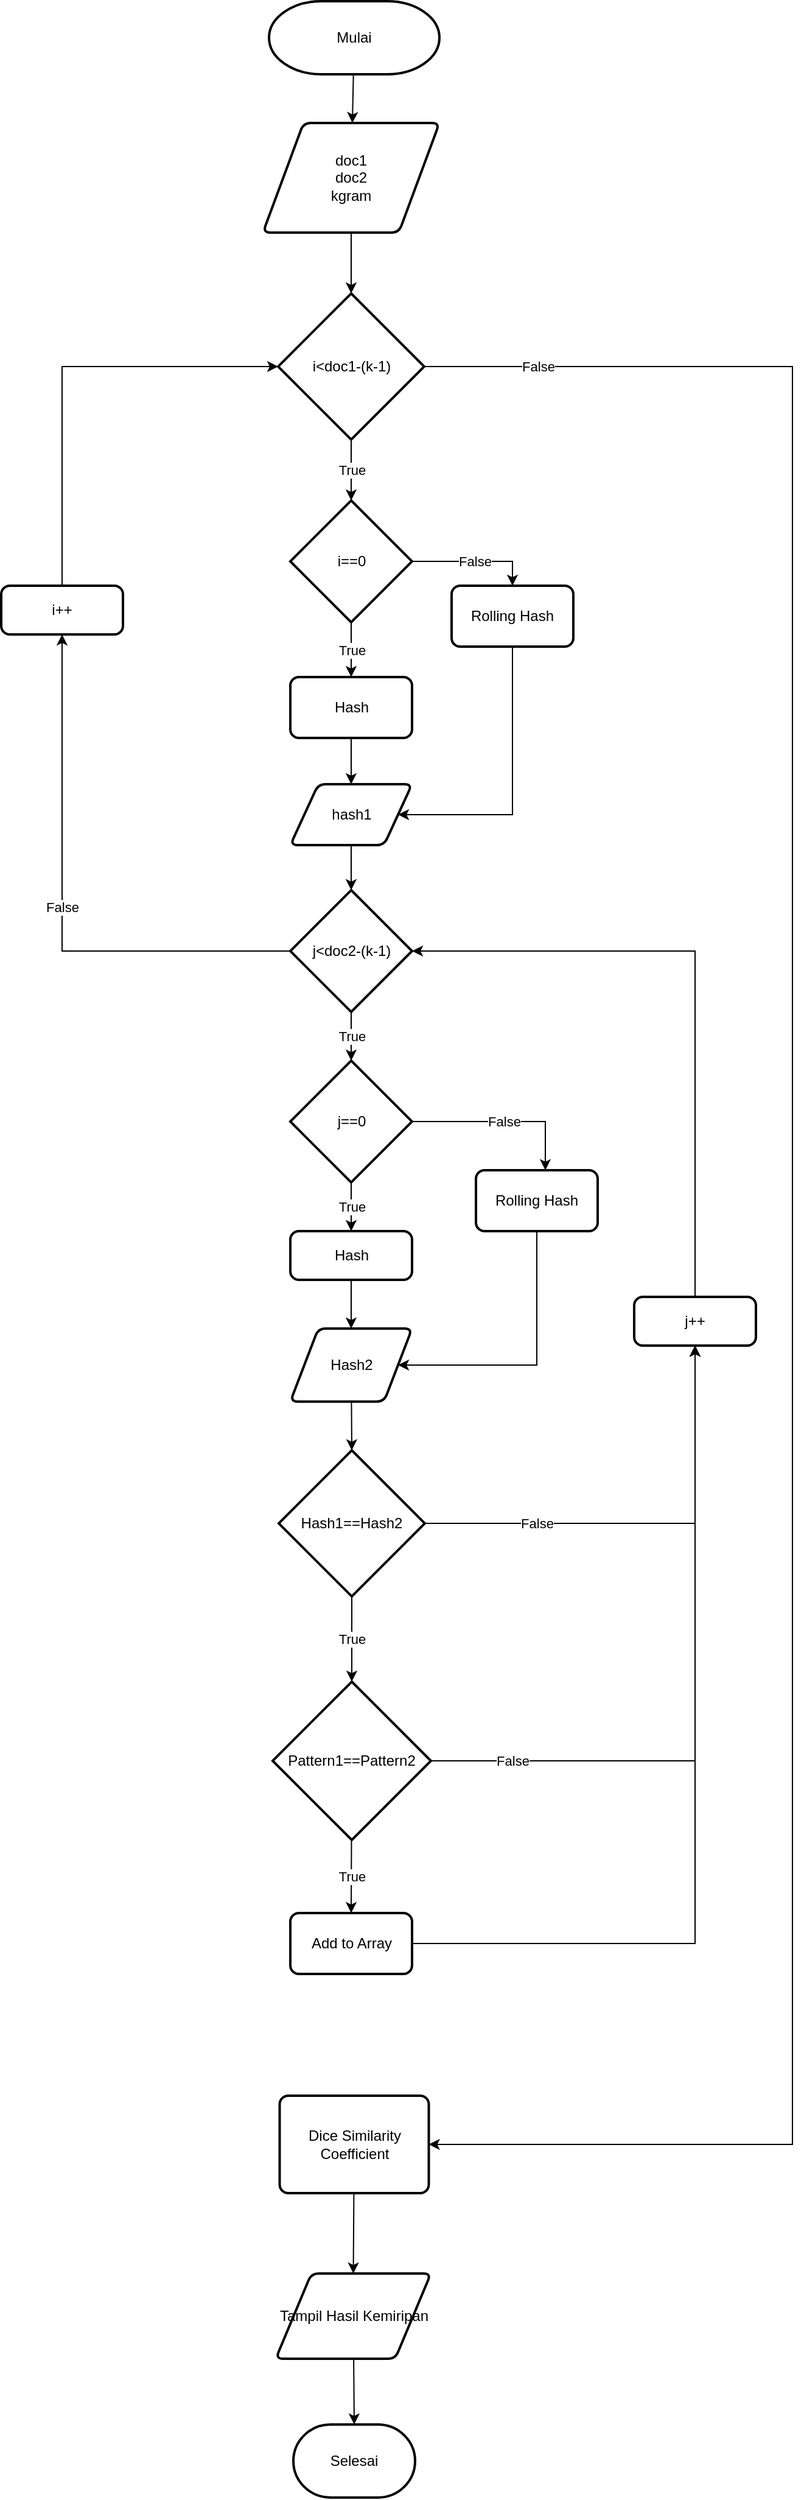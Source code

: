 <mxfile version="16.2.2" type="device"><diagram id="Ysag9fBTuyFWaECGypXb" name="Page-1"><mxGraphModel dx="1210" dy="594" grid="1" gridSize="10" guides="1" tooltips="1" connect="1" arrows="1" fold="1" page="1" pageScale="1" pageWidth="850" pageHeight="1100" math="0" shadow="0"><root><mxCell id="0"/><mxCell id="1" parent="0"/><mxCell id="PTP7IZUfwJWKACd9UNrU-3" style="rounded=0;orthogonalLoop=1;jettySize=auto;html=1;" edge="1" parent="1" source="PTP7IZUfwJWKACd9UNrU-1" target="PTP7IZUfwJWKACd9UNrU-2"><mxGeometry relative="1" as="geometry"/></mxCell><mxCell id="PTP7IZUfwJWKACd9UNrU-1" value="Mulai" style="strokeWidth=2;html=1;shape=mxgraph.flowchart.terminator;whiteSpace=wrap;" vertex="1" parent="1"><mxGeometry x="270" y="40" width="140" height="60" as="geometry"/></mxCell><mxCell id="PTP7IZUfwJWKACd9UNrU-5" style="edgeStyle=none;rounded=0;orthogonalLoop=1;jettySize=auto;html=1;entryX=0.5;entryY=0;entryDx=0;entryDy=0;entryPerimeter=0;" edge="1" parent="1" source="PTP7IZUfwJWKACd9UNrU-2" target="PTP7IZUfwJWKACd9UNrU-4"><mxGeometry relative="1" as="geometry"/></mxCell><mxCell id="PTP7IZUfwJWKACd9UNrU-2" value="doc1&lt;br&gt;doc2&lt;br&gt;kgram" style="shape=parallelogram;html=1;strokeWidth=2;perimeter=parallelogramPerimeter;whiteSpace=wrap;rounded=1;arcSize=12;size=0.23;" vertex="1" parent="1"><mxGeometry x="265" y="140" width="145" height="90" as="geometry"/></mxCell><mxCell id="PTP7IZUfwJWKACd9UNrU-7" value="True" style="edgeStyle=none;rounded=0;orthogonalLoop=1;jettySize=auto;html=1;entryX=0.5;entryY=0;entryDx=0;entryDy=0;entryPerimeter=0;" edge="1" parent="1" source="PTP7IZUfwJWKACd9UNrU-4" target="PTP7IZUfwJWKACd9UNrU-6"><mxGeometry relative="1" as="geometry"/></mxCell><mxCell id="PTP7IZUfwJWKACd9UNrU-44" value="False" style="edgeStyle=none;rounded=0;orthogonalLoop=1;jettySize=auto;html=1;entryX=1;entryY=0.5;entryDx=0;entryDy=0;" edge="1" parent="1" source="PTP7IZUfwJWKACd9UNrU-4" target="PTP7IZUfwJWKACd9UNrU-43"><mxGeometry x="-0.91" relative="1" as="geometry"><Array as="points"><mxPoint x="700" y="340"/><mxPoint x="700" y="1800"/></Array><mxPoint as="offset"/></mxGeometry></mxCell><mxCell id="PTP7IZUfwJWKACd9UNrU-4" value="i&amp;lt;doc1-(k-1)" style="strokeWidth=2;html=1;shape=mxgraph.flowchart.decision;whiteSpace=wrap;" vertex="1" parent="1"><mxGeometry x="277.5" y="280" width="120" height="120" as="geometry"/></mxCell><mxCell id="PTP7IZUfwJWKACd9UNrU-9" value="True" style="edgeStyle=none;rounded=0;orthogonalLoop=1;jettySize=auto;html=1;entryX=0.5;entryY=0;entryDx=0;entryDy=0;" edge="1" parent="1" source="PTP7IZUfwJWKACd9UNrU-6" target="PTP7IZUfwJWKACd9UNrU-8"><mxGeometry relative="1" as="geometry"/></mxCell><mxCell id="PTP7IZUfwJWKACd9UNrU-11" value="False" style="edgeStyle=none;rounded=0;orthogonalLoop=1;jettySize=auto;html=1;entryX=0.5;entryY=0;entryDx=0;entryDy=0;" edge="1" parent="1" source="PTP7IZUfwJWKACd9UNrU-6" target="PTP7IZUfwJWKACd9UNrU-10"><mxGeometry relative="1" as="geometry"><Array as="points"><mxPoint x="470" y="500"/></Array></mxGeometry></mxCell><mxCell id="PTP7IZUfwJWKACd9UNrU-6" value="i==0" style="strokeWidth=2;html=1;shape=mxgraph.flowchart.decision;whiteSpace=wrap;" vertex="1" parent="1"><mxGeometry x="287.5" y="450" width="100" height="100" as="geometry"/></mxCell><mxCell id="PTP7IZUfwJWKACd9UNrU-14" style="edgeStyle=none;rounded=0;orthogonalLoop=1;jettySize=auto;html=1;" edge="1" parent="1" source="PTP7IZUfwJWKACd9UNrU-8" target="PTP7IZUfwJWKACd9UNrU-13"><mxGeometry relative="1" as="geometry"/></mxCell><mxCell id="PTP7IZUfwJWKACd9UNrU-8" value="Hash" style="rounded=1;whiteSpace=wrap;html=1;absoluteArcSize=1;arcSize=14;strokeWidth=2;" vertex="1" parent="1"><mxGeometry x="287.5" y="595" width="100" height="50" as="geometry"/></mxCell><mxCell id="PTP7IZUfwJWKACd9UNrU-15" style="edgeStyle=none;rounded=0;orthogonalLoop=1;jettySize=auto;html=1;entryX=1;entryY=0.5;entryDx=0;entryDy=0;" edge="1" parent="1" source="PTP7IZUfwJWKACd9UNrU-10" target="PTP7IZUfwJWKACd9UNrU-13"><mxGeometry relative="1" as="geometry"><Array as="points"><mxPoint x="470" y="708"/></Array></mxGeometry></mxCell><mxCell id="PTP7IZUfwJWKACd9UNrU-10" value="Rolling Hash" style="rounded=1;whiteSpace=wrap;html=1;absoluteArcSize=1;arcSize=14;strokeWidth=2;" vertex="1" parent="1"><mxGeometry x="420" y="520" width="100" height="50" as="geometry"/></mxCell><mxCell id="PTP7IZUfwJWKACd9UNrU-17" style="edgeStyle=none;rounded=0;orthogonalLoop=1;jettySize=auto;html=1;entryX=0.5;entryY=0;entryDx=0;entryDy=0;entryPerimeter=0;" edge="1" parent="1" source="PTP7IZUfwJWKACd9UNrU-13" target="PTP7IZUfwJWKACd9UNrU-16"><mxGeometry relative="1" as="geometry"/></mxCell><mxCell id="PTP7IZUfwJWKACd9UNrU-13" value="hash1" style="shape=parallelogram;html=1;strokeWidth=2;perimeter=parallelogramPerimeter;whiteSpace=wrap;rounded=1;arcSize=12;size=0.23;" vertex="1" parent="1"><mxGeometry x="287.5" y="683" width="100" height="50" as="geometry"/></mxCell><mxCell id="PTP7IZUfwJWKACd9UNrU-20" value="False" style="edgeStyle=none;rounded=0;orthogonalLoop=1;jettySize=auto;html=1;entryX=0.5;entryY=1;entryDx=0;entryDy=0;" edge="1" parent="1" source="PTP7IZUfwJWKACd9UNrU-16" target="PTP7IZUfwJWKACd9UNrU-19"><mxGeometry relative="1" as="geometry"><Array as="points"><mxPoint x="100" y="820"/></Array></mxGeometry></mxCell><mxCell id="PTP7IZUfwJWKACd9UNrU-23" value="True" style="edgeStyle=none;rounded=0;orthogonalLoop=1;jettySize=auto;html=1;" edge="1" parent="1" source="PTP7IZUfwJWKACd9UNrU-16" target="PTP7IZUfwJWKACd9UNrU-22"><mxGeometry relative="1" as="geometry"/></mxCell><mxCell id="PTP7IZUfwJWKACd9UNrU-16" value="j&amp;lt;doc2-(k-1)" style="strokeWidth=2;html=1;shape=mxgraph.flowchart.decision;whiteSpace=wrap;" vertex="1" parent="1"><mxGeometry x="287.5" y="770" width="100" height="100" as="geometry"/></mxCell><mxCell id="PTP7IZUfwJWKACd9UNrU-21" style="edgeStyle=none;rounded=0;orthogonalLoop=1;jettySize=auto;html=1;entryX=0;entryY=0.5;entryDx=0;entryDy=0;entryPerimeter=0;" edge="1" parent="1" source="PTP7IZUfwJWKACd9UNrU-19" target="PTP7IZUfwJWKACd9UNrU-4"><mxGeometry relative="1" as="geometry"><Array as="points"><mxPoint x="100" y="340"/></Array></mxGeometry></mxCell><mxCell id="PTP7IZUfwJWKACd9UNrU-19" value="i++" style="rounded=1;whiteSpace=wrap;html=1;absoluteArcSize=1;arcSize=14;strokeWidth=2;" vertex="1" parent="1"><mxGeometry x="50" y="520" width="100" height="40" as="geometry"/></mxCell><mxCell id="PTP7IZUfwJWKACd9UNrU-25" value="True" style="edgeStyle=none;rounded=0;orthogonalLoop=1;jettySize=auto;html=1;entryX=0.5;entryY=0;entryDx=0;entryDy=0;" edge="1" parent="1" source="PTP7IZUfwJWKACd9UNrU-22" target="PTP7IZUfwJWKACd9UNrU-24"><mxGeometry relative="1" as="geometry"/></mxCell><mxCell id="PTP7IZUfwJWKACd9UNrU-27" value="False" style="edgeStyle=none;rounded=0;orthogonalLoop=1;jettySize=auto;html=1;entryX=0.57;entryY=0;entryDx=0;entryDy=0;entryPerimeter=0;" edge="1" parent="1" source="PTP7IZUfwJWKACd9UNrU-22" target="PTP7IZUfwJWKACd9UNrU-26"><mxGeometry relative="1" as="geometry"><Array as="points"><mxPoint x="497" y="960"/></Array></mxGeometry></mxCell><mxCell id="PTP7IZUfwJWKACd9UNrU-22" value="j==0" style="strokeWidth=2;html=1;shape=mxgraph.flowchart.decision;whiteSpace=wrap;" vertex="1" parent="1"><mxGeometry x="287.5" y="910" width="100" height="100" as="geometry"/></mxCell><mxCell id="PTP7IZUfwJWKACd9UNrU-29" style="edgeStyle=none;rounded=0;orthogonalLoop=1;jettySize=auto;html=1;entryX=0.5;entryY=0;entryDx=0;entryDy=0;" edge="1" parent="1" source="PTP7IZUfwJWKACd9UNrU-24" target="PTP7IZUfwJWKACd9UNrU-28"><mxGeometry relative="1" as="geometry"/></mxCell><mxCell id="PTP7IZUfwJWKACd9UNrU-24" value="Hash" style="rounded=1;whiteSpace=wrap;html=1;absoluteArcSize=1;arcSize=14;strokeWidth=2;" vertex="1" parent="1"><mxGeometry x="287.5" y="1050" width="100" height="40" as="geometry"/></mxCell><mxCell id="PTP7IZUfwJWKACd9UNrU-30" style="edgeStyle=none;rounded=0;orthogonalLoop=1;jettySize=auto;html=1;entryX=1;entryY=0.5;entryDx=0;entryDy=0;" edge="1" parent="1" source="PTP7IZUfwJWKACd9UNrU-26" target="PTP7IZUfwJWKACd9UNrU-28"><mxGeometry relative="1" as="geometry"><Array as="points"><mxPoint x="490" y="1160"/></Array></mxGeometry></mxCell><mxCell id="PTP7IZUfwJWKACd9UNrU-26" value="Rolling Hash" style="rounded=1;whiteSpace=wrap;html=1;absoluteArcSize=1;arcSize=14;strokeWidth=2;" vertex="1" parent="1"><mxGeometry x="440" y="1000" width="100" height="50" as="geometry"/></mxCell><mxCell id="PTP7IZUfwJWKACd9UNrU-32" style="edgeStyle=none;rounded=0;orthogonalLoop=1;jettySize=auto;html=1;entryX=0.5;entryY=0;entryDx=0;entryDy=0;entryPerimeter=0;" edge="1" parent="1" source="PTP7IZUfwJWKACd9UNrU-28" target="PTP7IZUfwJWKACd9UNrU-31"><mxGeometry relative="1" as="geometry"/></mxCell><mxCell id="PTP7IZUfwJWKACd9UNrU-28" value="Hash2" style="shape=parallelogram;html=1;strokeWidth=2;perimeter=parallelogramPerimeter;whiteSpace=wrap;rounded=1;arcSize=12;size=0.23;" vertex="1" parent="1"><mxGeometry x="287.5" y="1130" width="100" height="60" as="geometry"/></mxCell><mxCell id="PTP7IZUfwJWKACd9UNrU-34" value="False" style="edgeStyle=none;rounded=0;orthogonalLoop=1;jettySize=auto;html=1;entryX=0.5;entryY=1;entryDx=0;entryDy=0;exitX=1;exitY=0.5;exitDx=0;exitDy=0;exitPerimeter=0;" edge="1" parent="1" source="PTP7IZUfwJWKACd9UNrU-31" target="PTP7IZUfwJWKACd9UNrU-33"><mxGeometry x="-0.5" relative="1" as="geometry"><mxPoint x="878" y="1240" as="sourcePoint"/><Array as="points"><mxPoint x="620" y="1290"/></Array><mxPoint as="offset"/></mxGeometry></mxCell><mxCell id="PTP7IZUfwJWKACd9UNrU-38" value="True" style="edgeStyle=none;rounded=0;orthogonalLoop=1;jettySize=auto;html=1;" edge="1" parent="1" source="PTP7IZUfwJWKACd9UNrU-31" target="PTP7IZUfwJWKACd9UNrU-37"><mxGeometry relative="1" as="geometry"/></mxCell><mxCell id="PTP7IZUfwJWKACd9UNrU-31" value="Hash1==Hash2" style="strokeWidth=2;html=1;shape=mxgraph.flowchart.decision;whiteSpace=wrap;" vertex="1" parent="1"><mxGeometry x="278" y="1230" width="120" height="120" as="geometry"/></mxCell><mxCell id="PTP7IZUfwJWKACd9UNrU-35" style="edgeStyle=none;rounded=0;orthogonalLoop=1;jettySize=auto;html=1;entryX=1;entryY=0.5;entryDx=0;entryDy=0;entryPerimeter=0;" edge="1" parent="1" source="PTP7IZUfwJWKACd9UNrU-33" target="PTP7IZUfwJWKACd9UNrU-16"><mxGeometry relative="1" as="geometry"><mxPoint x="620" y="720" as="targetPoint"/><Array as="points"><mxPoint x="620" y="820"/></Array></mxGeometry></mxCell><mxCell id="PTP7IZUfwJWKACd9UNrU-33" value="j++" style="rounded=1;whiteSpace=wrap;html=1;absoluteArcSize=1;arcSize=14;strokeWidth=2;" vertex="1" parent="1"><mxGeometry x="570" y="1104" width="100" height="40" as="geometry"/></mxCell><mxCell id="PTP7IZUfwJWKACd9UNrU-39" value="False" style="edgeStyle=none;rounded=0;orthogonalLoop=1;jettySize=auto;html=1;entryX=0.5;entryY=1;entryDx=0;entryDy=0;" edge="1" parent="1" source="PTP7IZUfwJWKACd9UNrU-37" target="PTP7IZUfwJWKACd9UNrU-33"><mxGeometry x="-0.76" relative="1" as="geometry"><Array as="points"><mxPoint x="620" y="1485"/></Array><mxPoint as="offset"/></mxGeometry></mxCell><mxCell id="PTP7IZUfwJWKACd9UNrU-41" value="True" style="edgeStyle=none;rounded=0;orthogonalLoop=1;jettySize=auto;html=1;entryX=0.5;entryY=0;entryDx=0;entryDy=0;" edge="1" parent="1" source="PTP7IZUfwJWKACd9UNrU-37" target="PTP7IZUfwJWKACd9UNrU-40"><mxGeometry relative="1" as="geometry"/></mxCell><mxCell id="PTP7IZUfwJWKACd9UNrU-37" value="Pattern1==Pattern2" style="strokeWidth=2;html=1;shape=mxgraph.flowchart.decision;whiteSpace=wrap;" vertex="1" parent="1"><mxGeometry x="273" y="1420" width="130" height="130" as="geometry"/></mxCell><mxCell id="PTP7IZUfwJWKACd9UNrU-42" style="edgeStyle=none;rounded=0;orthogonalLoop=1;jettySize=auto;html=1;entryX=0.5;entryY=1;entryDx=0;entryDy=0;" edge="1" parent="1" source="PTP7IZUfwJWKACd9UNrU-40" target="PTP7IZUfwJWKACd9UNrU-33"><mxGeometry relative="1" as="geometry"><Array as="points"><mxPoint x="620" y="1635"/></Array></mxGeometry></mxCell><mxCell id="PTP7IZUfwJWKACd9UNrU-40" value="Add to Array" style="rounded=1;whiteSpace=wrap;html=1;absoluteArcSize=1;arcSize=14;strokeWidth=2;" vertex="1" parent="1"><mxGeometry x="287.5" y="1610" width="100" height="50" as="geometry"/></mxCell><mxCell id="PTP7IZUfwJWKACd9UNrU-46" style="edgeStyle=none;rounded=0;orthogonalLoop=1;jettySize=auto;html=1;entryX=0.5;entryY=0;entryDx=0;entryDy=0;" edge="1" parent="1" source="PTP7IZUfwJWKACd9UNrU-43" target="PTP7IZUfwJWKACd9UNrU-45"><mxGeometry relative="1" as="geometry"/></mxCell><mxCell id="PTP7IZUfwJWKACd9UNrU-43" value="Dice Similarity Coefficient" style="rounded=1;whiteSpace=wrap;html=1;absoluteArcSize=1;arcSize=14;strokeWidth=2;" vertex="1" parent="1"><mxGeometry x="278.75" y="1760" width="122.5" height="80" as="geometry"/></mxCell><mxCell id="PTP7IZUfwJWKACd9UNrU-48" style="edgeStyle=none;rounded=0;orthogonalLoop=1;jettySize=auto;html=1;entryX=0.5;entryY=0;entryDx=0;entryDy=0;entryPerimeter=0;" edge="1" parent="1" source="PTP7IZUfwJWKACd9UNrU-45" target="PTP7IZUfwJWKACd9UNrU-47"><mxGeometry relative="1" as="geometry"/></mxCell><mxCell id="PTP7IZUfwJWKACd9UNrU-45" value="Tampil Hasil Kemiripan" style="shape=parallelogram;html=1;strokeWidth=2;perimeter=parallelogramPerimeter;whiteSpace=wrap;rounded=1;arcSize=12;size=0.23;" vertex="1" parent="1"><mxGeometry x="275.5" y="1906" width="127.5" height="70" as="geometry"/></mxCell><mxCell id="PTP7IZUfwJWKACd9UNrU-47" value="Selesai" style="strokeWidth=2;html=1;shape=mxgraph.flowchart.terminator;whiteSpace=wrap;" vertex="1" parent="1"><mxGeometry x="290" y="2030" width="100" height="60" as="geometry"/></mxCell></root></mxGraphModel></diagram></mxfile>